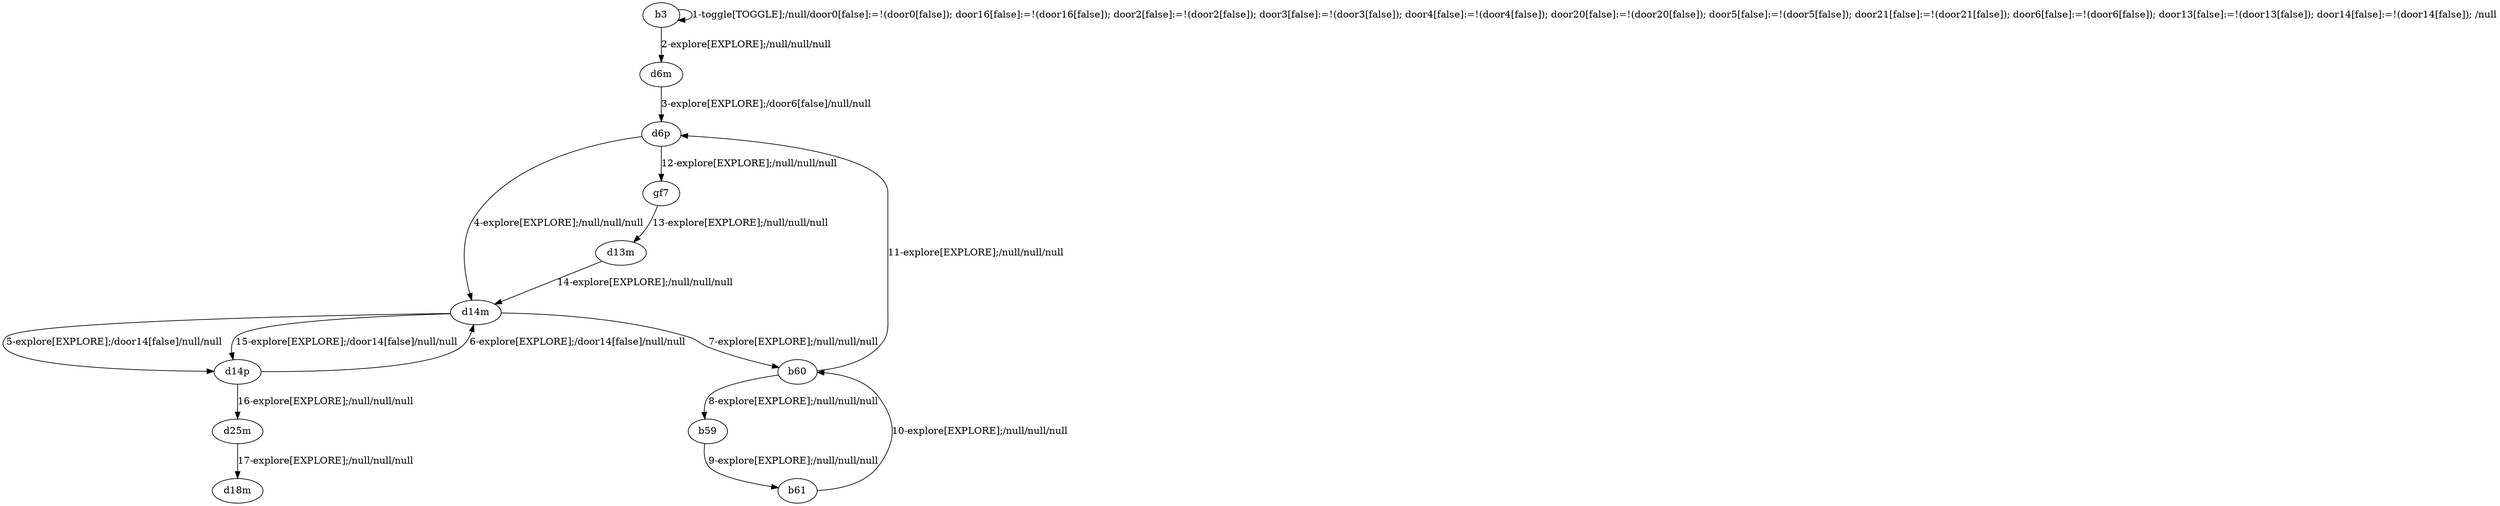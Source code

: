 # Total number of goals covered by this test: 4
# d14m --> b60
# d6p --> d14m
# b60 --> d6p
# d14p --> d14m

digraph g {
"b3" -> "b3" [label = "1-toggle[TOGGLE];/null/door0[false]:=!(door0[false]); door16[false]:=!(door16[false]); door2[false]:=!(door2[false]); door3[false]:=!(door3[false]); door4[false]:=!(door4[false]); door20[false]:=!(door20[false]); door5[false]:=!(door5[false]); door21[false]:=!(door21[false]); door6[false]:=!(door6[false]); door13[false]:=!(door13[false]); door14[false]:=!(door14[false]); /null"];
"b3" -> "d6m" [label = "2-explore[EXPLORE];/null/null/null"];
"d6m" -> "d6p" [label = "3-explore[EXPLORE];/door6[false]/null/null"];
"d6p" -> "d14m" [label = "4-explore[EXPLORE];/null/null/null"];
"d14m" -> "d14p" [label = "5-explore[EXPLORE];/door14[false]/null/null"];
"d14p" -> "d14m" [label = "6-explore[EXPLORE];/door14[false]/null/null"];
"d14m" -> "b60" [label = "7-explore[EXPLORE];/null/null/null"];
"b60" -> "b59" [label = "8-explore[EXPLORE];/null/null/null"];
"b59" -> "b61" [label = "9-explore[EXPLORE];/null/null/null"];
"b61" -> "b60" [label = "10-explore[EXPLORE];/null/null/null"];
"b60" -> "d6p" [label = "11-explore[EXPLORE];/null/null/null"];
"d6p" -> "gf7" [label = "12-explore[EXPLORE];/null/null/null"];
"gf7" -> "d13m" [label = "13-explore[EXPLORE];/null/null/null"];
"d13m" -> "d14m" [label = "14-explore[EXPLORE];/null/null/null"];
"d14m" -> "d14p" [label = "15-explore[EXPLORE];/door14[false]/null/null"];
"d14p" -> "d25m" [label = "16-explore[EXPLORE];/null/null/null"];
"d25m" -> "d18m" [label = "17-explore[EXPLORE];/null/null/null"];
}